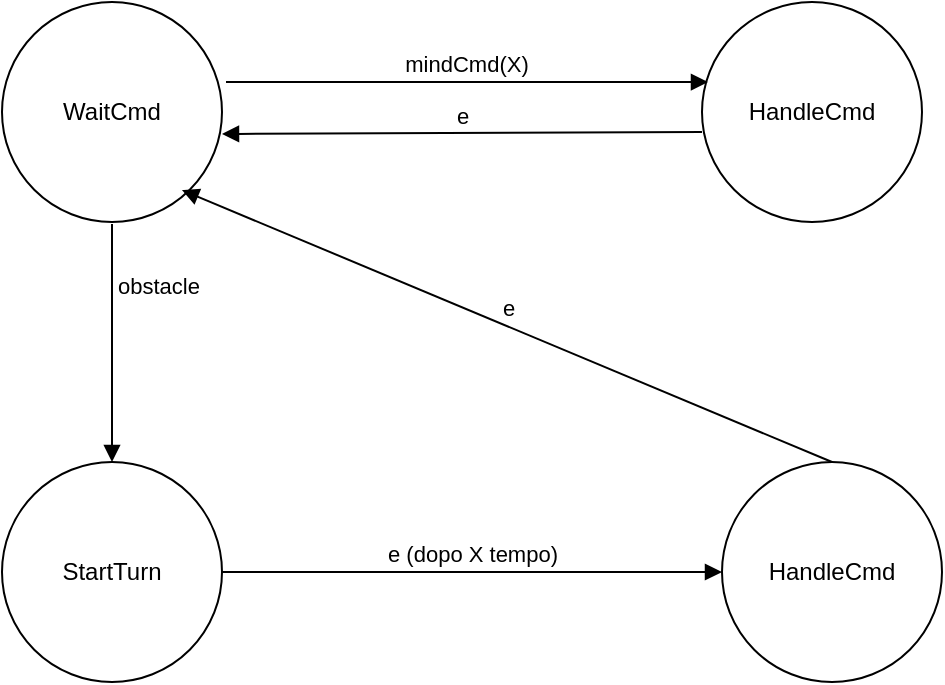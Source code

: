 <mxfile pages="1" version="11.2.8" type="device"><diagram id="WfiB2p4M8gnkq__ZPBSR" name="Page-1"><mxGraphModel dx="854" dy="395" grid="1" gridSize="10" guides="1" tooltips="1" connect="1" arrows="1" fold="1" page="1" pageScale="1" pageWidth="827" pageHeight="1169" math="0" shadow="0"><root><mxCell id="0"/><mxCell id="1" parent="0"/><mxCell id="SKuZBlDk5bCUTZ7aBWYV-1" value="WaitCmd" style="ellipse;whiteSpace=wrap;html=1;" vertex="1" parent="1"><mxGeometry x="40" y="40" width="110" height="110" as="geometry"/></mxCell><mxCell id="SKuZBlDk5bCUTZ7aBWYV-2" value="HandleCmd" style="ellipse;whiteSpace=wrap;html=1;" vertex="1" parent="1"><mxGeometry x="390" y="40" width="110" height="110" as="geometry"/></mxCell><mxCell id="SKuZBlDk5bCUTZ7aBWYV-3" value="mindCmd(X)" style="html=1;verticalAlign=bottom;endArrow=block;entryX=0.009;entryY=0.364;entryDx=0;entryDy=0;entryPerimeter=0;" edge="1" parent="1"><mxGeometry width="80" relative="1" as="geometry"><mxPoint x="152" y="80" as="sourcePoint"/><mxPoint x="392.99" y="80.04" as="targetPoint"/></mxGeometry></mxCell><mxCell id="SKuZBlDk5bCUTZ7aBWYV-4" value="e" style="html=1;verticalAlign=bottom;endArrow=block;exitX=0;exitY=0.591;exitDx=0;exitDy=0;exitPerimeter=0;" edge="1" parent="1" source="SKuZBlDk5bCUTZ7aBWYV-2"><mxGeometry width="80" relative="1" as="geometry"><mxPoint x="230" y="140" as="sourcePoint"/><mxPoint x="150" y="106" as="targetPoint"/></mxGeometry></mxCell><mxCell id="SKuZBlDk5bCUTZ7aBWYV-6" value="StartTurn" style="ellipse;whiteSpace=wrap;html=1;" vertex="1" parent="1"><mxGeometry x="40" y="270" width="110" height="110" as="geometry"/></mxCell><mxCell id="SKuZBlDk5bCUTZ7aBWYV-7" value="obstacle" style="html=1;verticalAlign=bottom;endArrow=block;entryX=0.5;entryY=0;entryDx=0;entryDy=0;" edge="1" parent="1" target="SKuZBlDk5bCUTZ7aBWYV-6"><mxGeometry x="-0.333" y="23" width="80" relative="1" as="geometry"><mxPoint x="95" y="151" as="sourcePoint"/><mxPoint x="111" y="260" as="targetPoint"/><mxPoint as="offset"/></mxGeometry></mxCell><mxCell id="SKuZBlDk5bCUTZ7aBWYV-9" value="e (dopo X tempo)" style="html=1;verticalAlign=bottom;endArrow=block;exitX=1;exitY=0.5;exitDx=0;exitDy=0;entryX=0;entryY=0.5;entryDx=0;entryDy=0;" edge="1" parent="1" source="SKuZBlDk5bCUTZ7aBWYV-6" target="SKuZBlDk5bCUTZ7aBWYV-10"><mxGeometry width="80" relative="1" as="geometry"><mxPoint x="400" y="115.01" as="sourcePoint"/><mxPoint x="160" y="116" as="targetPoint"/></mxGeometry></mxCell><mxCell id="SKuZBlDk5bCUTZ7aBWYV-10" value="HandleCmd" style="ellipse;whiteSpace=wrap;html=1;" vertex="1" parent="1"><mxGeometry x="400" y="270" width="110" height="110" as="geometry"/></mxCell><mxCell id="SKuZBlDk5bCUTZ7aBWYV-11" value="e" style="html=1;verticalAlign=bottom;endArrow=block;exitX=0.5;exitY=0;exitDx=0;exitDy=0;entryX=0.818;entryY=0.855;entryDx=0;entryDy=0;entryPerimeter=0;" edge="1" parent="1" source="SKuZBlDk5bCUTZ7aBWYV-10" target="SKuZBlDk5bCUTZ7aBWYV-1"><mxGeometry width="80" relative="1" as="geometry"><mxPoint x="160" y="335" as="sourcePoint"/><mxPoint x="410" y="335" as="targetPoint"/></mxGeometry></mxCell></root></mxGraphModel></diagram></mxfile>